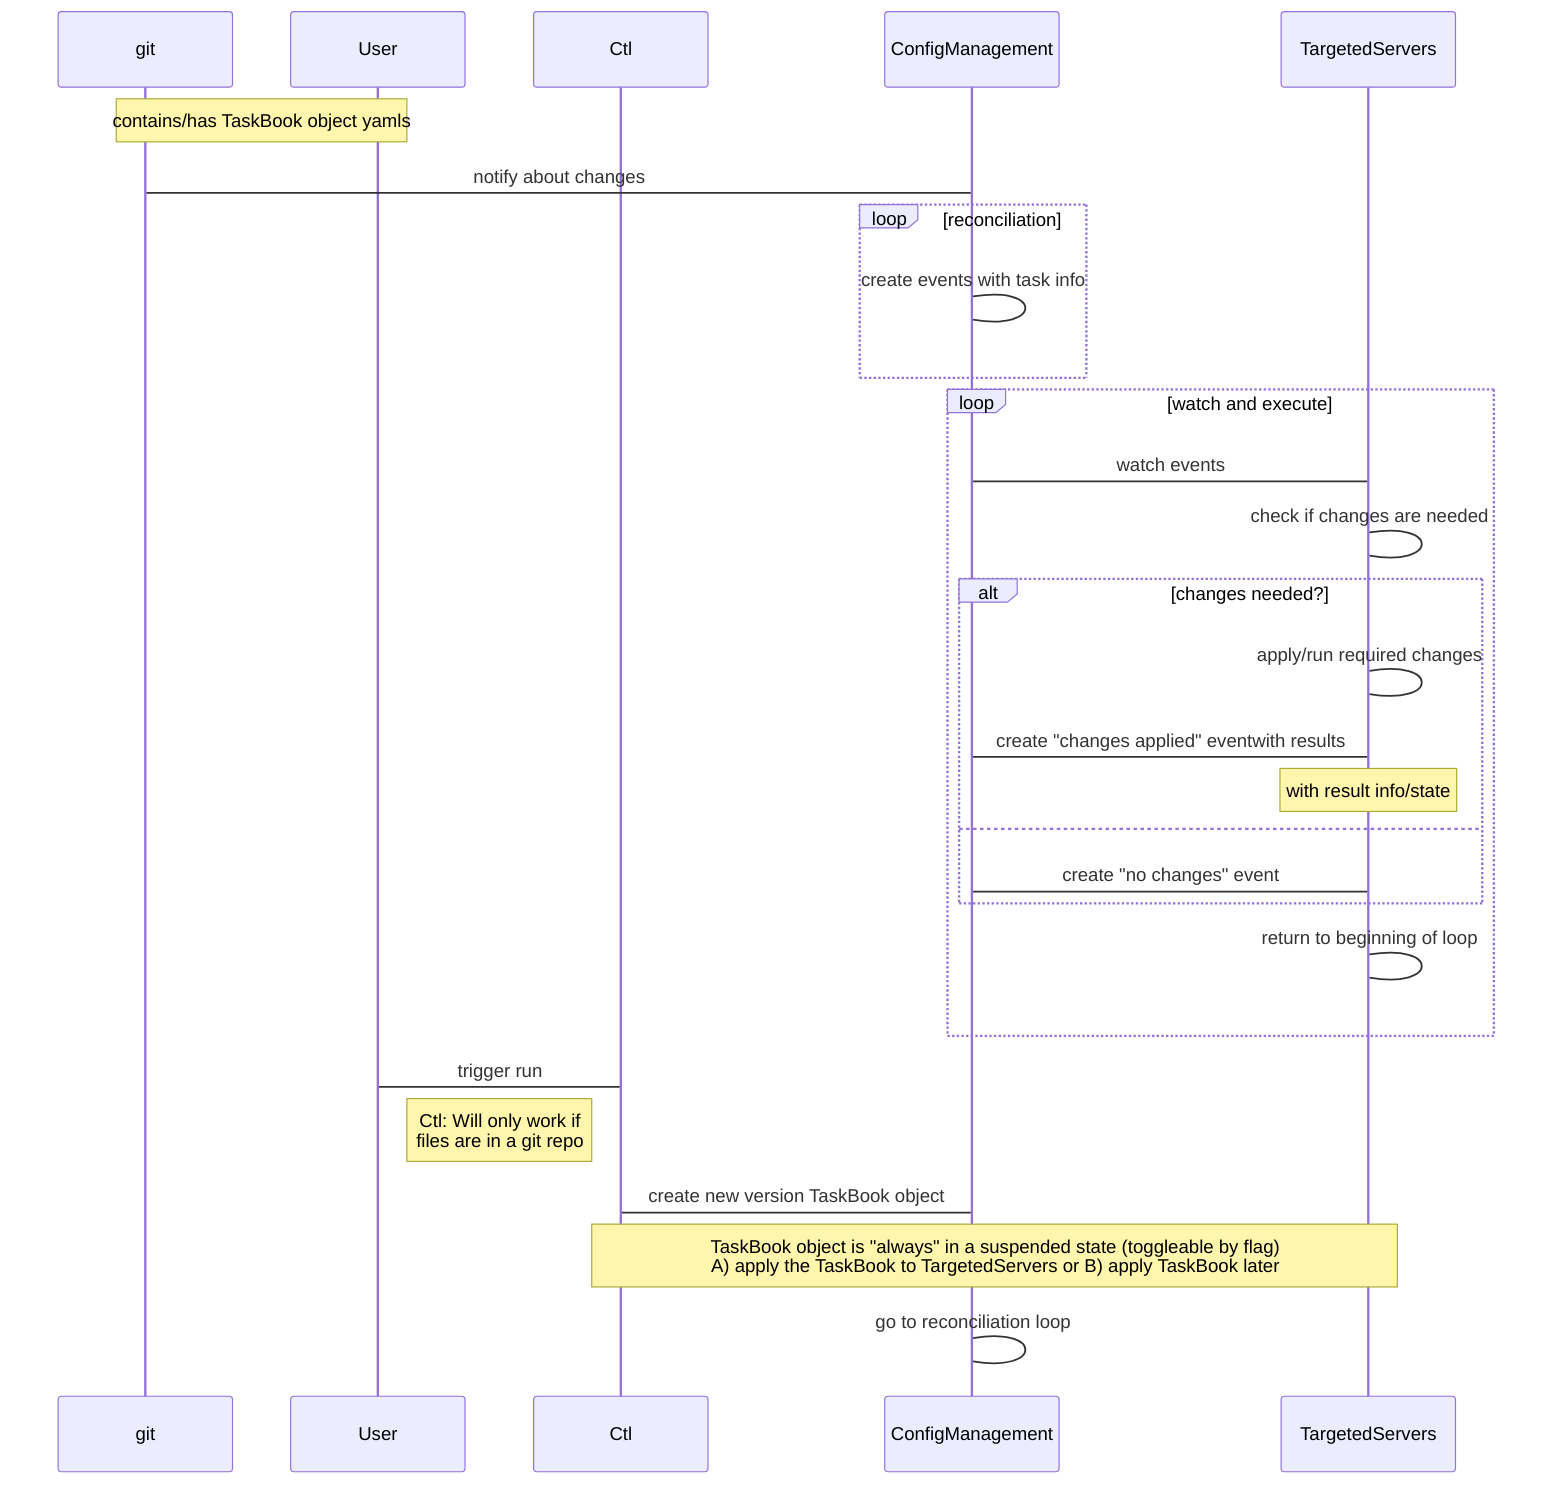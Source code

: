sequenceDiagram
    participant git
    participant User
    participant Ctl
    participant ConfigManagement
    participant TargetedServers
    Note over git,User: contains/has TaskBook object yamls
    git->ConfigManagement: notify about changes
    loop reconciliation
        ConfigManagement->ConfigManagement: create events with task info
    end
    loop watch and execute
        TargetedServers->ConfigManagement: watch events
        TargetedServers->TargetedServers: check if changes are needed
        alt changes needed?
            TargetedServers->TargetedServers: apply/run required changes
            TargetedServers->ConfigManagement: create "changes applied" eventwith results
            Note over TargetedServers,TargetedServers: with result info/state
        else
            TargetedServers->ConfigManagement: create "no changes" event
        end
        TargetedServers->TargetedServers: return to beginning of loop
    end
    User->Ctl: trigger run
    Note left of Ctl: Ctl: Will only work if<br/>files are in a git repo
    Ctl->ConfigManagement: create new version TaskBook object
    Note over Ctl,TargetedServers: TaskBook object is "always" in a suspended state (toggleable by flag)<br/>A) apply the TaskBook to TargetedServers or B) apply TaskBook later
    ConfigManagement->ConfigManagement: go to reconciliation loop